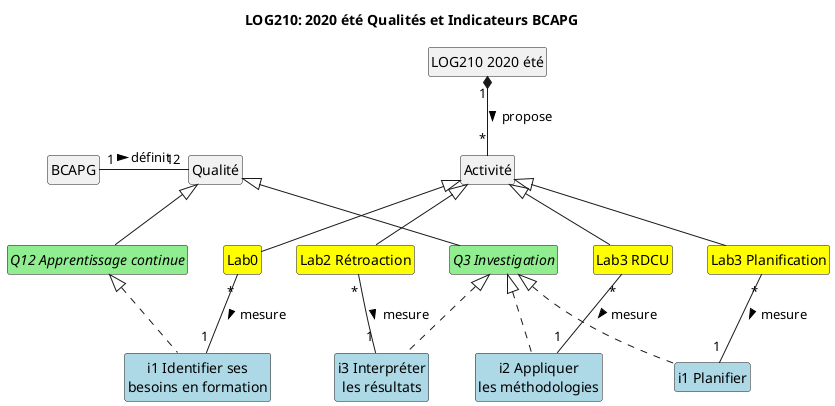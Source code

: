 @startuml diagram name
skinparam style strictuml
hide empty members
title LOG210: 2020 été Qualités et Indicateurs BCAPG
class "BCAPG" as BCAPG
BCAPG "1" - "12" Qualité : définit >
abstract class "Q12 Apprentissage continue" as Q12 #lightgreen extends Qualité
class "i1 Identifier ses\nbesoins en formation" as Q12i1 #lightblue implements Q12
abstract class "Q3 Investigation" as Q3 #lightgreen extends Qualité
class "LOG210 2020 été" as LOG210
class "i1 Planifier" as Q3i1 #lightblue implements Q3
class "i2 Appliquer\nles méthodologies" as Q3i2 #lightblue implements Q3
class "i3 Interpréter\nles résultats" as Q3i3 #lightblue implements Q3

class "Activité" as activité

class "Lab0" as lab0 #yellow extends activité
class "Lab3 Planification" as lab3Plan #yellow extends activité
class "Lab3 RDCU" as lab3RDCU #yellow extends activité
class "Lab2 Rétroaction" as lab2Feedback #yellow extends activité

LOG210 "1" *-- "*" activité : propose >

'mapping
lab0 "*" -- "1" Q12i1 : mesure >
lab3Plan "*" -- "1" Q3i1 : mesure >
lab3RDCU "*" -- "1" Q3i2 : mesure >
lab2Feedback "*" -- "1" Q3i3 : mesure >
@enduml

